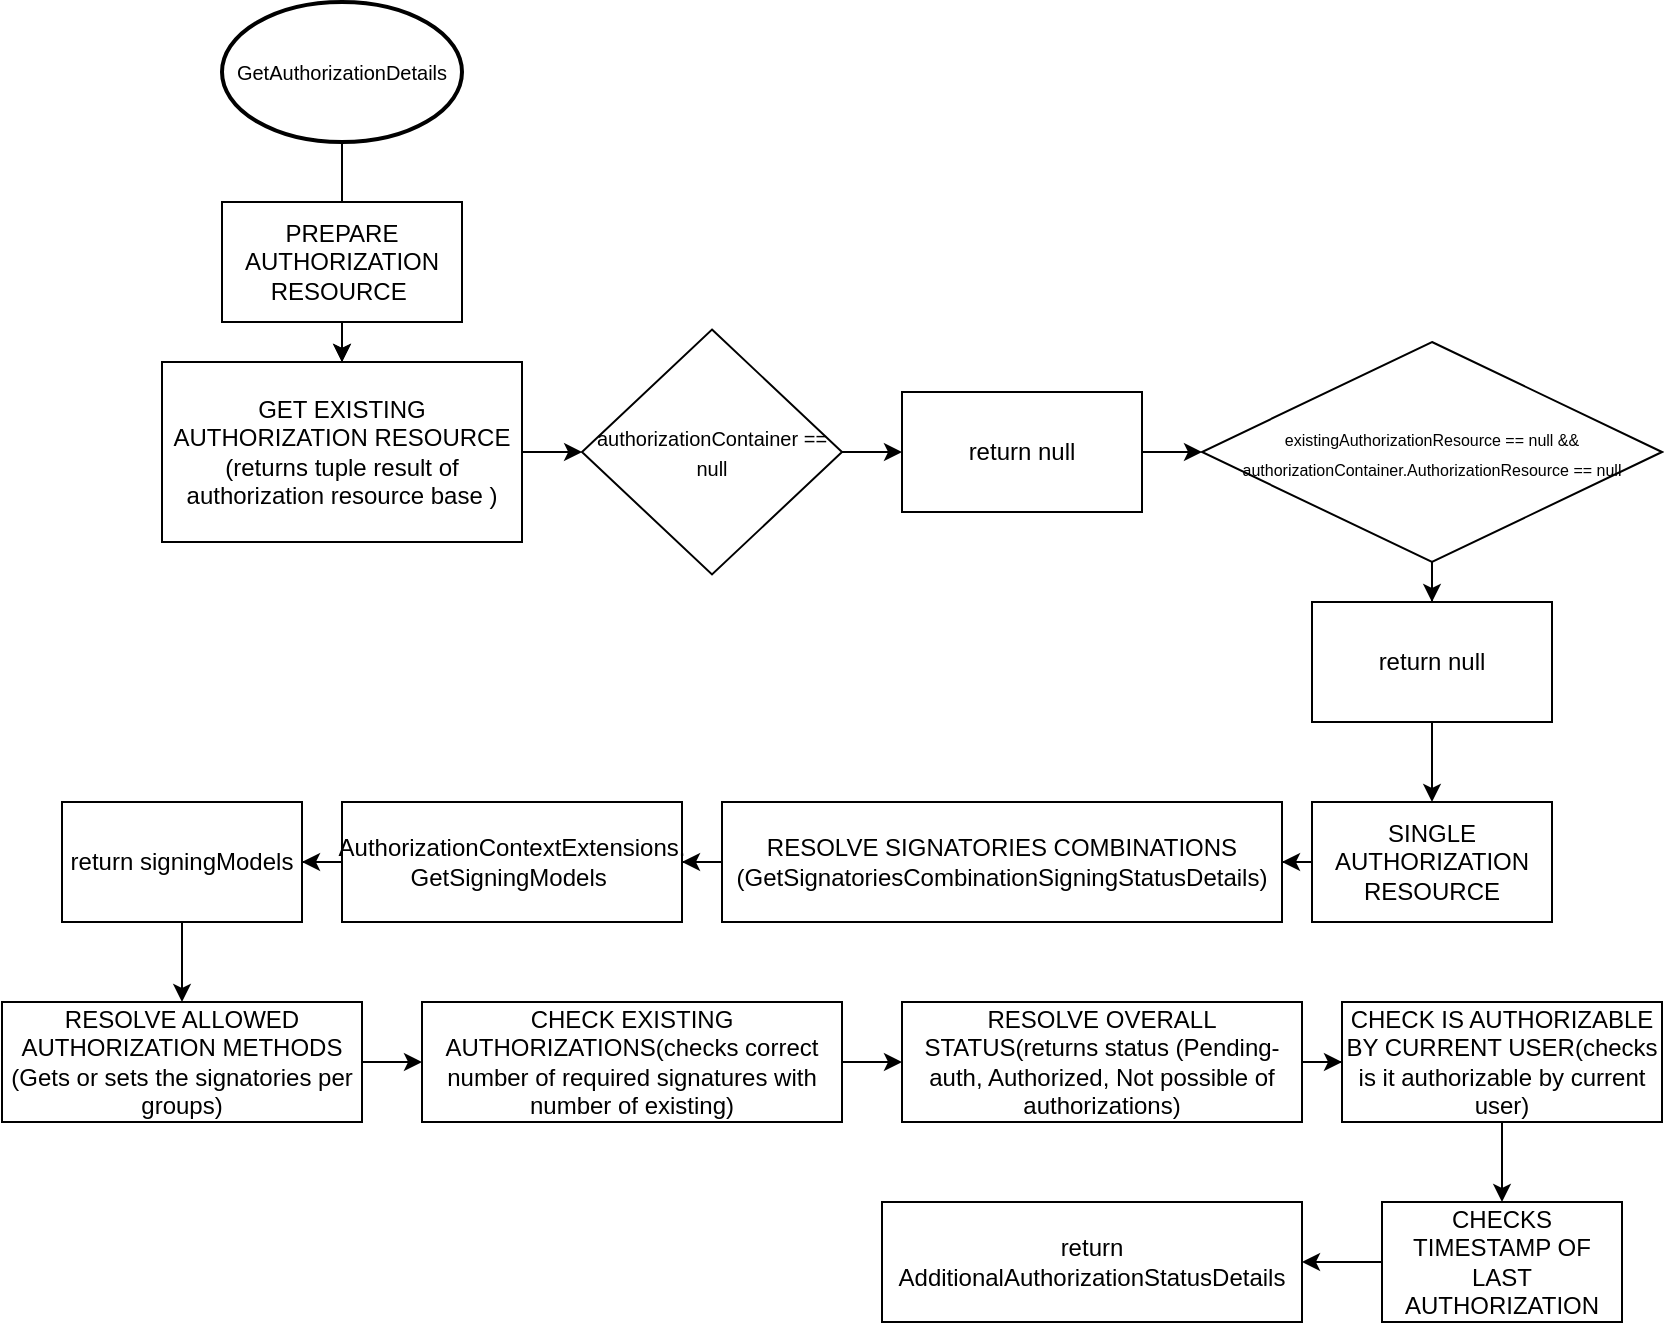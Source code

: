 <mxfile version="14.0.1" type="github" pages="2">
  <diagram id="ImbfJF_LHTz0tTePXSTP" name="ActionAuthExt">
    <mxGraphModel dx="905" dy="384" grid="1" gridSize="10" guides="1" tooltips="1" connect="1" arrows="1" fold="1" page="1" pageScale="1" pageWidth="850" pageHeight="1100" math="0" shadow="0">
      <root>
        <mxCell id="0" />
        <mxCell id="1" parent="0" />
        <mxCell id="WL2eNweO2VBVD6EilrZj-1" value="" style="edgeStyle=orthogonalEdgeStyle;rounded=0;orthogonalLoop=1;jettySize=auto;html=1;" parent="1" source="WL2eNweO2VBVD6EilrZj-2" target="WL2eNweO2VBVD6EilrZj-6" edge="1">
          <mxGeometry relative="1" as="geometry" />
        </mxCell>
        <mxCell id="WL2eNweO2VBVD6EilrZj-2" value="&lt;font style=&quot;font-size: 10px&quot;&gt;GetAuthorizationDetails&lt;/font&gt;" style="strokeWidth=2;html=1;shape=mxgraph.flowchart.start_1;whiteSpace=wrap;" parent="1" vertex="1">
          <mxGeometry x="120" y="60" width="120" height="70" as="geometry" />
        </mxCell>
        <mxCell id="WL2eNweO2VBVD6EilrZj-3" value="" style="edgeStyle=orthogonalEdgeStyle;rounded=0;orthogonalLoop=1;jettySize=auto;html=1;" parent="1" source="WL2eNweO2VBVD6EilrZj-4" target="WL2eNweO2VBVD6EilrZj-6" edge="1">
          <mxGeometry relative="1" as="geometry" />
        </mxCell>
        <mxCell id="WL2eNweO2VBVD6EilrZj-4" value="PREPARE AUTHORIZATION RESOURCE&amp;nbsp;" style="rounded=0;whiteSpace=wrap;html=1;" parent="1" vertex="1">
          <mxGeometry x="120" y="160" width="120" height="60" as="geometry" />
        </mxCell>
        <mxCell id="WL2eNweO2VBVD6EilrZj-5" value="" style="edgeStyle=orthogonalEdgeStyle;rounded=0;orthogonalLoop=1;jettySize=auto;html=1;" parent="1" source="WL2eNweO2VBVD6EilrZj-28" target="WL2eNweO2VBVD6EilrZj-8" edge="1">
          <mxGeometry relative="1" as="geometry" />
        </mxCell>
        <mxCell id="WL2eNweO2VBVD6EilrZj-6" value="GET EXISTING AUTHORIZATION RESOURCE&lt;br&gt;(returns tuple result of authorization resource base )" style="rounded=0;whiteSpace=wrap;html=1;" parent="1" vertex="1">
          <mxGeometry x="90" y="240" width="180" height="90" as="geometry" />
        </mxCell>
        <mxCell id="WL2eNweO2VBVD6EilrZj-7" value="" style="edgeStyle=orthogonalEdgeStyle;rounded=0;orthogonalLoop=1;jettySize=auto;html=1;" parent="1" source="WL2eNweO2VBVD6EilrZj-8" target="WL2eNweO2VBVD6EilrZj-10" edge="1">
          <mxGeometry relative="1" as="geometry" />
        </mxCell>
        <mxCell id="WL2eNweO2VBVD6EilrZj-8" value="SINGLE AUTHORIZATION RESOURCE" style="rounded=0;whiteSpace=wrap;html=1;" parent="1" vertex="1">
          <mxGeometry x="665" y="460" width="120" height="60" as="geometry" />
        </mxCell>
        <mxCell id="WL2eNweO2VBVD6EilrZj-9" value="" style="edgeStyle=orthogonalEdgeStyle;rounded=0;orthogonalLoop=1;jettySize=auto;html=1;" parent="1" source="WL2eNweO2VBVD6EilrZj-10" target="WL2eNweO2VBVD6EilrZj-33" edge="1">
          <mxGeometry relative="1" as="geometry" />
        </mxCell>
        <mxCell id="WL2eNweO2VBVD6EilrZj-10" value="RESOLVE SIGNATORIES COMBINATIONS&lt;br&gt;(GetSignatoriesCombinationSigningStatusDetails)" style="rounded=0;whiteSpace=wrap;html=1;" parent="1" vertex="1">
          <mxGeometry x="370" y="460" width="280" height="60" as="geometry" />
        </mxCell>
        <mxCell id="WL2eNweO2VBVD6EilrZj-11" value="" style="edgeStyle=orthogonalEdgeStyle;rounded=0;orthogonalLoop=1;jettySize=auto;html=1;" parent="1" source="WL2eNweO2VBVD6EilrZj-12" target="WL2eNweO2VBVD6EilrZj-14" edge="1">
          <mxGeometry relative="1" as="geometry" />
        </mxCell>
        <mxCell id="WL2eNweO2VBVD6EilrZj-12" value="RESOLVE ALLOWED AUTHORIZATION METHODS&lt;br&gt;(Gets or sets the signatories per groups)" style="rounded=0;whiteSpace=wrap;html=1;" parent="1" vertex="1">
          <mxGeometry x="10" y="560" width="180" height="60" as="geometry" />
        </mxCell>
        <mxCell id="WL2eNweO2VBVD6EilrZj-13" value="" style="edgeStyle=orthogonalEdgeStyle;rounded=0;orthogonalLoop=1;jettySize=auto;html=1;" parent="1" source="WL2eNweO2VBVD6EilrZj-14" target="WL2eNweO2VBVD6EilrZj-16" edge="1">
          <mxGeometry relative="1" as="geometry" />
        </mxCell>
        <mxCell id="WL2eNweO2VBVD6EilrZj-14" value="CHECK EXISTING AUTHORIZATIONS(checks correct number of required signatures with number of existing)" style="rounded=0;whiteSpace=wrap;html=1;" parent="1" vertex="1">
          <mxGeometry x="220" y="560" width="210" height="60" as="geometry" />
        </mxCell>
        <mxCell id="WL2eNweO2VBVD6EilrZj-15" value="" style="edgeStyle=orthogonalEdgeStyle;rounded=0;orthogonalLoop=1;jettySize=auto;html=1;" parent="1" source="WL2eNweO2VBVD6EilrZj-16" target="WL2eNweO2VBVD6EilrZj-18" edge="1">
          <mxGeometry relative="1" as="geometry" />
        </mxCell>
        <mxCell id="WL2eNweO2VBVD6EilrZj-16" value="RESOLVE OVERALL STATUS(returns status (Pending-auth, Authorized, Not possible of authorizations)" style="rounded=0;whiteSpace=wrap;html=1;" parent="1" vertex="1">
          <mxGeometry x="460" y="560" width="200" height="60" as="geometry" />
        </mxCell>
        <mxCell id="WL2eNweO2VBVD6EilrZj-17" value="" style="edgeStyle=orthogonalEdgeStyle;rounded=0;orthogonalLoop=1;jettySize=auto;html=1;" parent="1" source="WL2eNweO2VBVD6EilrZj-18" target="WL2eNweO2VBVD6EilrZj-20" edge="1">
          <mxGeometry relative="1" as="geometry">
            <mxPoint x="380" y="840" as="targetPoint" />
          </mxGeometry>
        </mxCell>
        <mxCell id="WL2eNweO2VBVD6EilrZj-18" value="CHECK IS AUTHORIZABLE BY CURRENT USER(checks is it authorizable by current user)" style="rounded=0;whiteSpace=wrap;html=1;" parent="1" vertex="1">
          <mxGeometry x="680" y="560" width="160" height="60" as="geometry" />
        </mxCell>
        <mxCell id="WL2eNweO2VBVD6EilrZj-19" value="" style="edgeStyle=orthogonalEdgeStyle;rounded=0;orthogonalLoop=1;jettySize=auto;html=1;" parent="1" source="WL2eNweO2VBVD6EilrZj-20" target="WL2eNweO2VBVD6EilrZj-21" edge="1">
          <mxGeometry relative="1" as="geometry" />
        </mxCell>
        <mxCell id="WL2eNweO2VBVD6EilrZj-20" value="CHECKS TIMESTAMP OF LAST AUTHORIZATION" style="rounded=0;whiteSpace=wrap;html=1;" parent="1" vertex="1">
          <mxGeometry x="700" y="660" width="120" height="60" as="geometry" />
        </mxCell>
        <mxCell id="WL2eNweO2VBVD6EilrZj-21" value="return AdditionalAuthorizationStatusDetails" style="rounded=0;whiteSpace=wrap;html=1;" parent="1" vertex="1">
          <mxGeometry x="450" y="660" width="210" height="60" as="geometry" />
        </mxCell>
        <mxCell id="WL2eNweO2VBVD6EilrZj-22" value="&lt;font style=&quot;font-size: 10px&quot;&gt;authorizationContainer == null&lt;/font&gt;" style="rhombus;whiteSpace=wrap;html=1;" parent="1" vertex="1">
          <mxGeometry x="300" y="223.75" width="130" height="122.5" as="geometry" />
        </mxCell>
        <mxCell id="WL2eNweO2VBVD6EilrZj-23" value="" style="edgeStyle=orthogonalEdgeStyle;rounded=0;orthogonalLoop=1;jettySize=auto;html=1;" parent="1" source="WL2eNweO2VBVD6EilrZj-6" target="WL2eNweO2VBVD6EilrZj-22" edge="1">
          <mxGeometry relative="1" as="geometry">
            <mxPoint x="270" y="285" as="sourcePoint" />
            <mxPoint x="410" y="285" as="targetPoint" />
          </mxGeometry>
        </mxCell>
        <mxCell id="WL2eNweO2VBVD6EilrZj-24" value="return null" style="rounded=0;whiteSpace=wrap;html=1;" parent="1" vertex="1">
          <mxGeometry x="460" y="255" width="120" height="60" as="geometry" />
        </mxCell>
        <mxCell id="WL2eNweO2VBVD6EilrZj-25" value="" style="edgeStyle=orthogonalEdgeStyle;rounded=0;orthogonalLoop=1;jettySize=auto;html=1;" parent="1" source="WL2eNweO2VBVD6EilrZj-22" target="WL2eNweO2VBVD6EilrZj-24" edge="1">
          <mxGeometry relative="1" as="geometry">
            <mxPoint x="444.894" y="285.1" as="sourcePoint" />
            <mxPoint x="570" y="285" as="targetPoint" />
          </mxGeometry>
        </mxCell>
        <mxCell id="WL2eNweO2VBVD6EilrZj-26" value="&lt;div&gt;&lt;font style=&quot;font-size: 8px&quot;&gt;existingAuthorizationResource == null &amp;amp;&amp;amp; authorizationContainer.AuthorizationResource == null&lt;/font&gt;&lt;/div&gt;" style="rhombus;whiteSpace=wrap;html=1;align=center;" parent="1" vertex="1">
          <mxGeometry x="610" y="230" width="230" height="110" as="geometry" />
        </mxCell>
        <mxCell id="WL2eNweO2VBVD6EilrZj-27" value="" style="edgeStyle=orthogonalEdgeStyle;rounded=0;orthogonalLoop=1;jettySize=auto;html=1;" parent="1" source="WL2eNweO2VBVD6EilrZj-24" target="WL2eNweO2VBVD6EilrZj-26" edge="1">
          <mxGeometry relative="1" as="geometry">
            <mxPoint x="580" y="285" as="sourcePoint" />
            <mxPoint x="700" y="285" as="targetPoint" />
          </mxGeometry>
        </mxCell>
        <mxCell id="WL2eNweO2VBVD6EilrZj-28" value="return null" style="rounded=0;whiteSpace=wrap;html=1;" parent="1" vertex="1">
          <mxGeometry x="665" y="360" width="120" height="60" as="geometry" />
        </mxCell>
        <mxCell id="WL2eNweO2VBVD6EilrZj-29" value="" style="edgeStyle=orthogonalEdgeStyle;rounded=0;orthogonalLoop=1;jettySize=auto;html=1;" parent="1" source="WL2eNweO2VBVD6EilrZj-26" target="WL2eNweO2VBVD6EilrZj-28" edge="1">
          <mxGeometry relative="1" as="geometry">
            <mxPoint x="745" y="340" as="sourcePoint" />
            <mxPoint x="770" y="370" as="targetPoint" />
          </mxGeometry>
        </mxCell>
        <mxCell id="WL2eNweO2VBVD6EilrZj-30" value="" style="edgeStyle=orthogonalEdgeStyle;rounded=0;orthogonalLoop=1;jettySize=auto;html=1;" parent="1" source="WL2eNweO2VBVD6EilrZj-31" target="WL2eNweO2VBVD6EilrZj-12" edge="1">
          <mxGeometry relative="1" as="geometry" />
        </mxCell>
        <mxCell id="WL2eNweO2VBVD6EilrZj-31" value="return signingModels" style="rounded=0;whiteSpace=wrap;html=1;align=center;" parent="1" vertex="1">
          <mxGeometry x="40" y="460" width="120" height="60" as="geometry" />
        </mxCell>
        <mxCell id="WL2eNweO2VBVD6EilrZj-32" value="" style="edgeStyle=orthogonalEdgeStyle;rounded=0;orthogonalLoop=1;jettySize=auto;html=1;" parent="1" source="WL2eNweO2VBVD6EilrZj-33" target="WL2eNweO2VBVD6EilrZj-31" edge="1">
          <mxGeometry relative="1" as="geometry" />
        </mxCell>
        <mxCell id="WL2eNweO2VBVD6EilrZj-33" value="AuthorizationContextExtensions.&lt;br&gt;GetSigningModels&amp;nbsp;" style="rounded=0;align=center;whiteSpace=wrap;html=1;" parent="1" vertex="1">
          <mxGeometry x="180" y="460" width="170" height="60" as="geometry" />
        </mxCell>
      </root>
    </mxGraphModel>
  </diagram>
  <diagram name="AuthorizationContextExtesnions" id="hSIUkqwhvCgRx9dp9Y74">
    <mxGraphModel dx="782" dy="437" grid="1" gridSize="10" guides="1" tooltips="1" connect="1" arrows="1" fold="1" page="1" pageScale="1" pageWidth="850" pageHeight="1100" math="0" shadow="0">
      <root>
        <mxCell id="nz7b0jI6dhnfSROxnbtr-0" />
        <mxCell id="nz7b0jI6dhnfSROxnbtr-1" parent="nz7b0jI6dhnfSROxnbtr-0" />
        <mxCell id="nz7b0jI6dhnfSROxnbtr-2" value="GetSigningModels" style="ellipse;whiteSpace=wrap;html=1;" vertex="1" parent="nz7b0jI6dhnfSROxnbtr-1">
          <mxGeometry x="270" y="30" width="120" height="80" as="geometry" />
        </mxCell>
      </root>
    </mxGraphModel>
  </diagram>
</mxfile>
